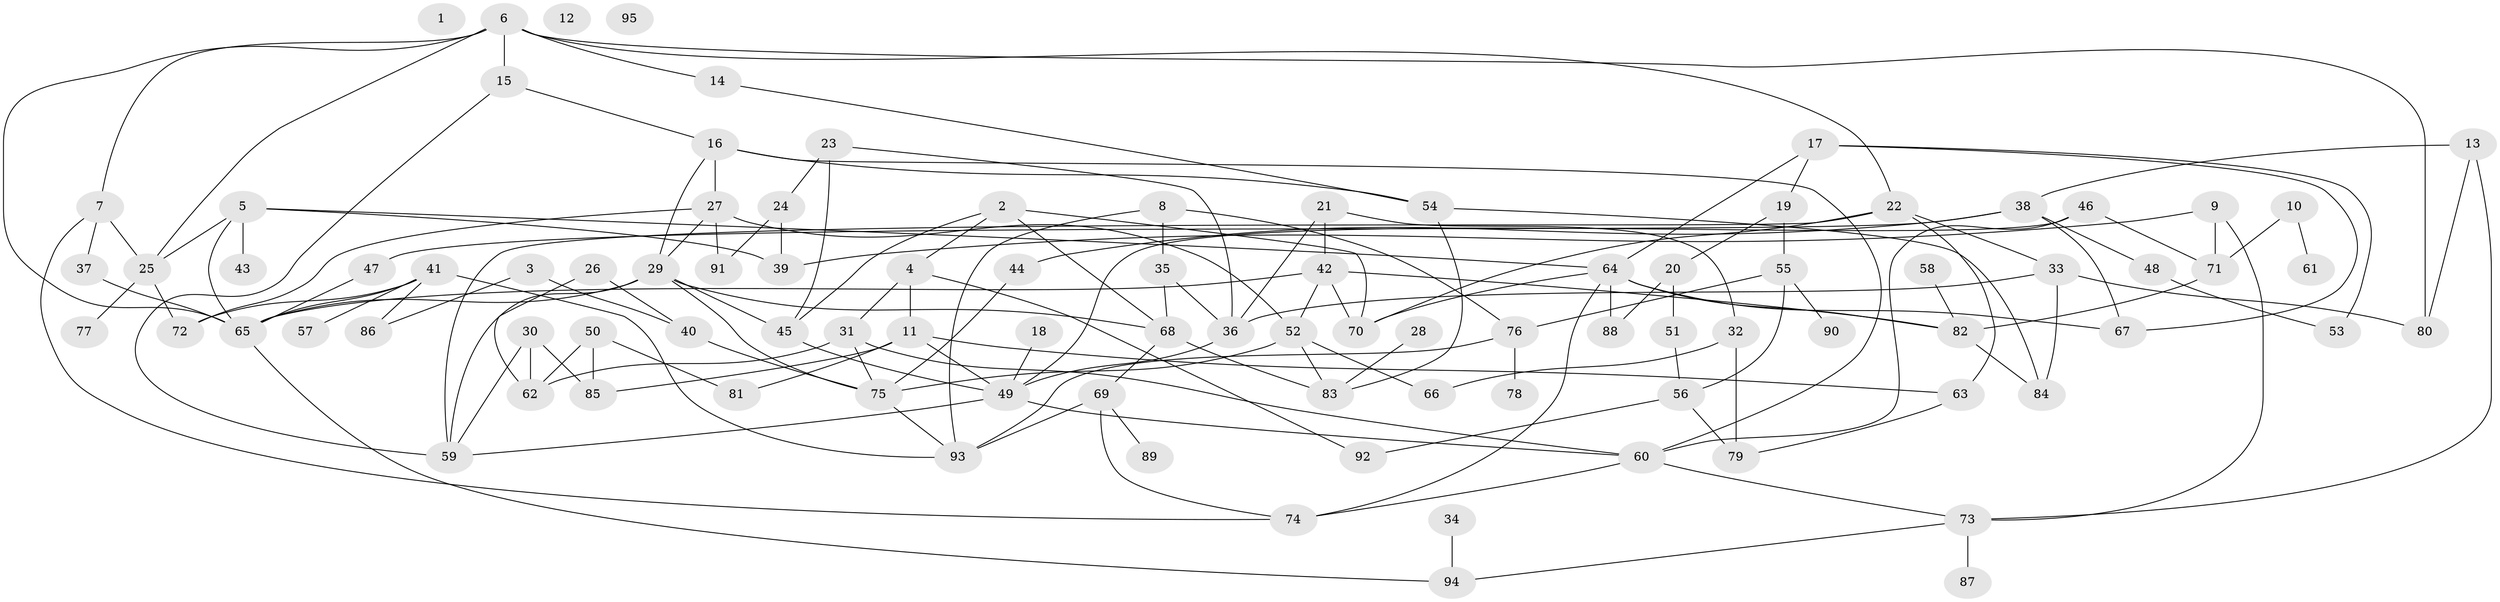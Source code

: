 // coarse degree distribution, {4: 0.24444444444444444, 6: 0.08888888888888889, 8: 0.022222222222222223, 12: 0.022222222222222223, 7: 0.1111111111111111, 3: 0.13333333333333333, 15: 0.022222222222222223, 11: 0.022222222222222223, 5: 0.06666666666666667, 2: 0.08888888888888889, 1: 0.17777777777777778}
// Generated by graph-tools (version 1.1) at 2025/48/03/04/25 22:48:25]
// undirected, 95 vertices, 156 edges
graph export_dot {
  node [color=gray90,style=filled];
  1;
  2;
  3;
  4;
  5;
  6;
  7;
  8;
  9;
  10;
  11;
  12;
  13;
  14;
  15;
  16;
  17;
  18;
  19;
  20;
  21;
  22;
  23;
  24;
  25;
  26;
  27;
  28;
  29;
  30;
  31;
  32;
  33;
  34;
  35;
  36;
  37;
  38;
  39;
  40;
  41;
  42;
  43;
  44;
  45;
  46;
  47;
  48;
  49;
  50;
  51;
  52;
  53;
  54;
  55;
  56;
  57;
  58;
  59;
  60;
  61;
  62;
  63;
  64;
  65;
  66;
  67;
  68;
  69;
  70;
  71;
  72;
  73;
  74;
  75;
  76;
  77;
  78;
  79;
  80;
  81;
  82;
  83;
  84;
  85;
  86;
  87;
  88;
  89;
  90;
  91;
  92;
  93;
  94;
  95;
  2 -- 4;
  2 -- 45;
  2 -- 68;
  2 -- 70;
  3 -- 40;
  3 -- 86;
  4 -- 11;
  4 -- 31;
  4 -- 92;
  5 -- 25;
  5 -- 39;
  5 -- 43;
  5 -- 64;
  5 -- 65;
  6 -- 7;
  6 -- 14;
  6 -- 15;
  6 -- 22;
  6 -- 25;
  6 -- 65;
  6 -- 80;
  7 -- 25;
  7 -- 37;
  7 -- 74;
  8 -- 35;
  8 -- 76;
  8 -- 93;
  9 -- 39;
  9 -- 71;
  9 -- 73;
  10 -- 61;
  10 -- 71;
  11 -- 49;
  11 -- 63;
  11 -- 81;
  11 -- 85;
  13 -- 38;
  13 -- 73;
  13 -- 80;
  14 -- 54;
  15 -- 16;
  15 -- 59;
  16 -- 27;
  16 -- 29;
  16 -- 54;
  16 -- 60;
  17 -- 19;
  17 -- 53;
  17 -- 64;
  17 -- 67;
  18 -- 49;
  19 -- 20;
  19 -- 55;
  20 -- 51;
  20 -- 88;
  21 -- 32;
  21 -- 36;
  21 -- 42;
  22 -- 33;
  22 -- 59;
  22 -- 63;
  22 -- 70;
  23 -- 24;
  23 -- 36;
  23 -- 45;
  24 -- 39;
  24 -- 91;
  25 -- 72;
  25 -- 77;
  26 -- 40;
  26 -- 62;
  27 -- 29;
  27 -- 52;
  27 -- 72;
  27 -- 91;
  28 -- 83;
  29 -- 45;
  29 -- 59;
  29 -- 65;
  29 -- 68;
  29 -- 75;
  30 -- 59;
  30 -- 62;
  30 -- 85;
  31 -- 60;
  31 -- 62;
  31 -- 75;
  32 -- 66;
  32 -- 79;
  33 -- 36;
  33 -- 80;
  33 -- 84;
  34 -- 94;
  35 -- 36;
  35 -- 68;
  36 -- 49;
  37 -- 65;
  38 -- 44;
  38 -- 47;
  38 -- 48;
  38 -- 67;
  40 -- 75;
  41 -- 57;
  41 -- 65;
  41 -- 72;
  41 -- 86;
  41 -- 93;
  42 -- 52;
  42 -- 65;
  42 -- 70;
  42 -- 82;
  44 -- 75;
  45 -- 49;
  46 -- 49;
  46 -- 60;
  46 -- 71;
  47 -- 65;
  48 -- 53;
  49 -- 59;
  49 -- 60;
  50 -- 62;
  50 -- 81;
  50 -- 85;
  51 -- 56;
  52 -- 66;
  52 -- 75;
  52 -- 83;
  54 -- 83;
  54 -- 84;
  55 -- 56;
  55 -- 76;
  55 -- 90;
  56 -- 79;
  56 -- 92;
  58 -- 82;
  60 -- 73;
  60 -- 74;
  63 -- 79;
  64 -- 67;
  64 -- 70;
  64 -- 74;
  64 -- 82;
  64 -- 88;
  65 -- 94;
  68 -- 69;
  68 -- 83;
  69 -- 74;
  69 -- 89;
  69 -- 93;
  71 -- 82;
  73 -- 87;
  73 -- 94;
  75 -- 93;
  76 -- 78;
  76 -- 93;
  82 -- 84;
}
